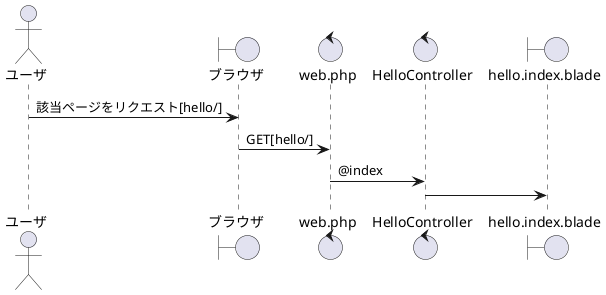 @startuml 205_table_get
actor ユーザ
boundary ブラウザ
control web.php
control HelloController
boundary hello.index.blade

ユーザ -> ブラウザ:該当ページをリクエスト[hello/]
ブラウザ -> web.php: GET[hello/]
web.php -> HelloController:@index
HelloController -> hello.index.blade
@enduml
